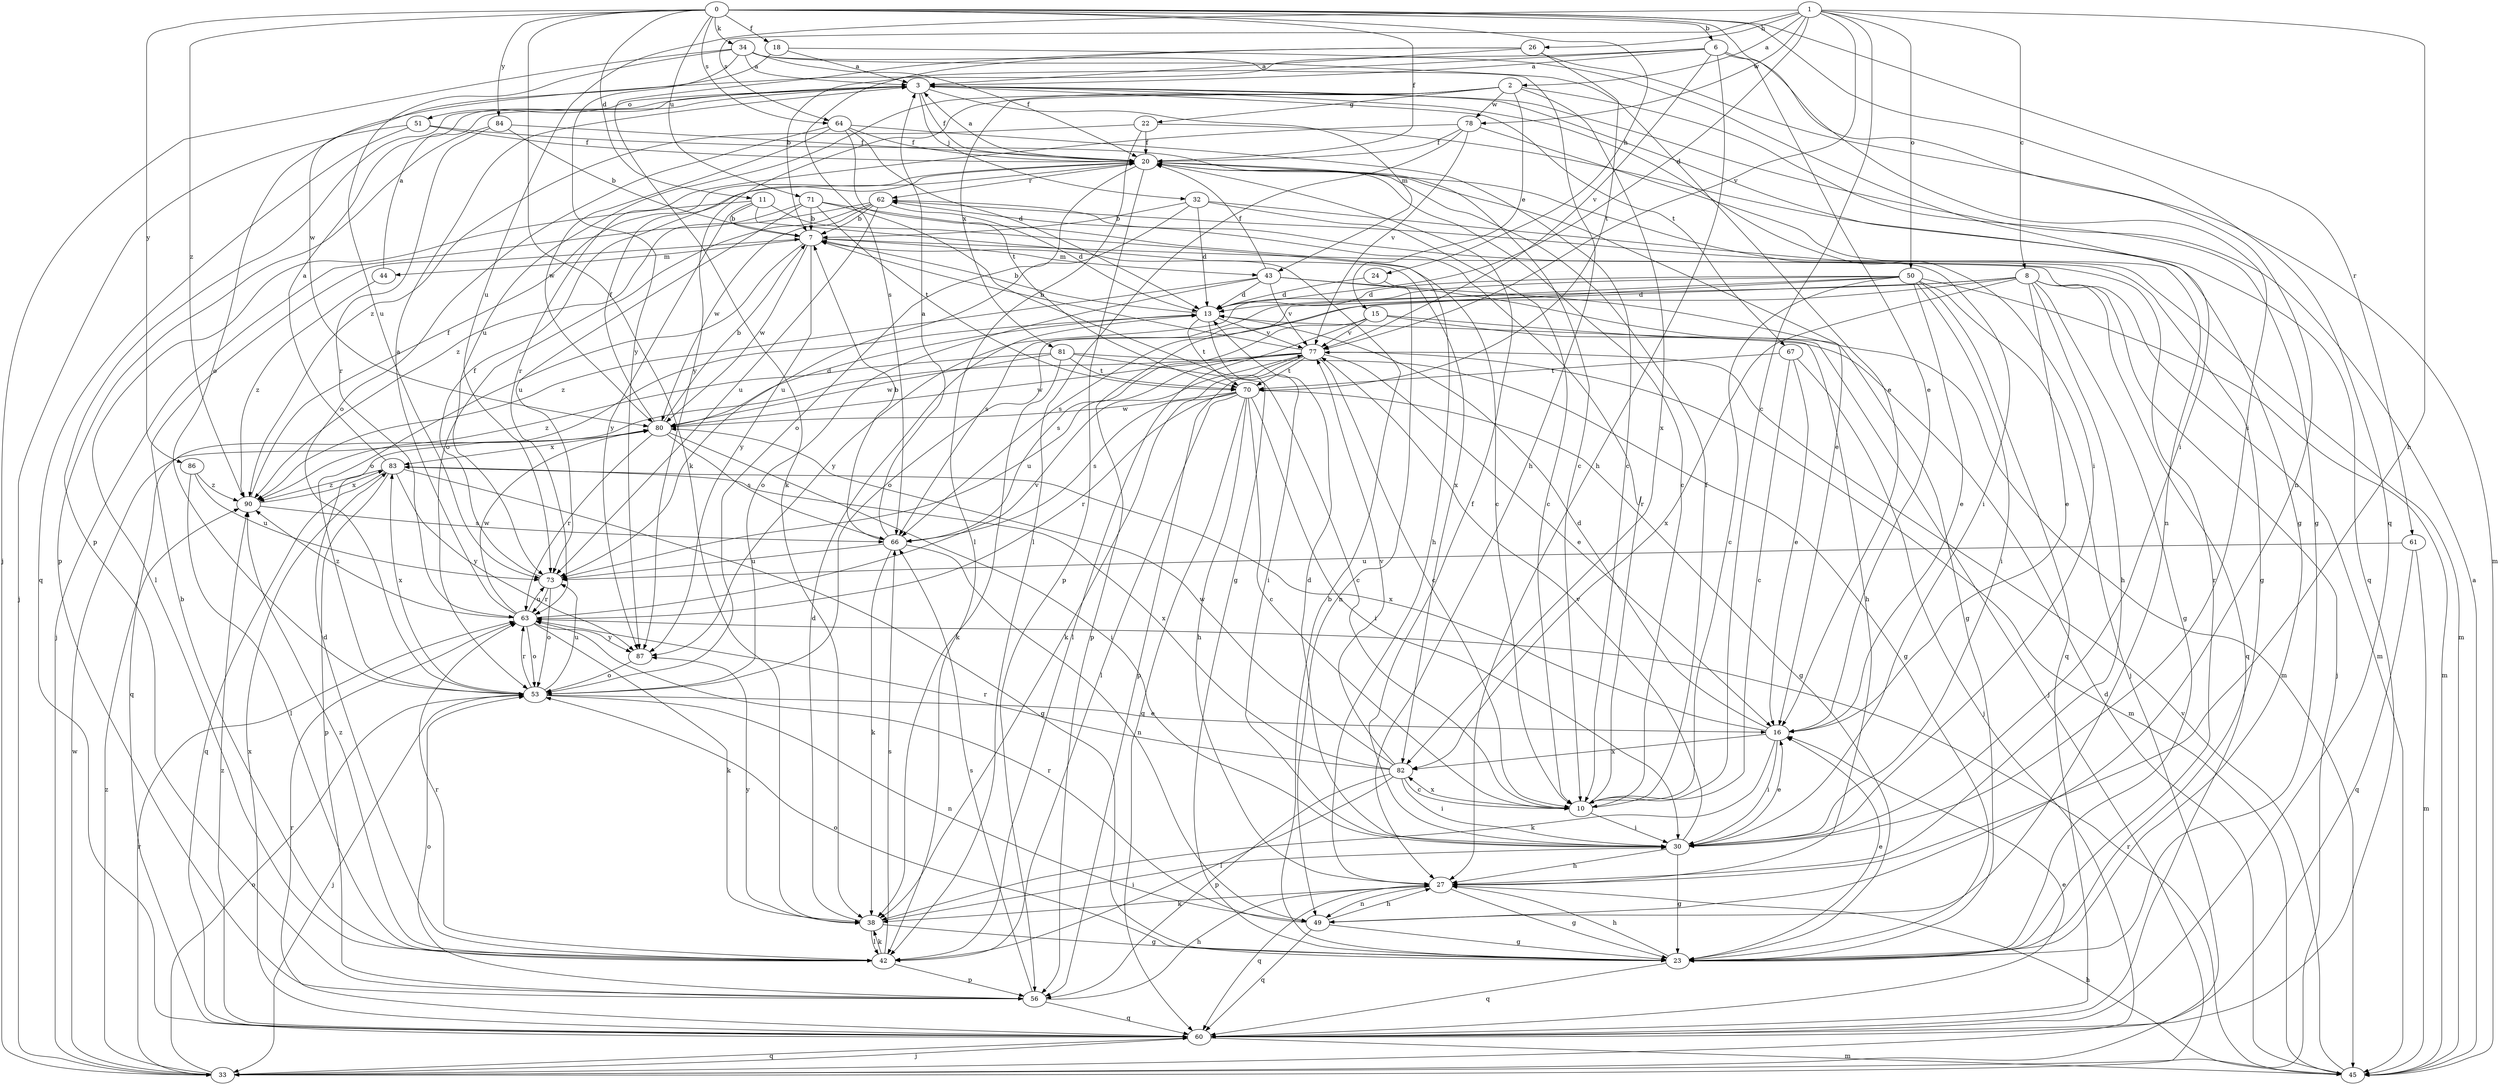 strict digraph  {
0;
1;
2;
3;
6;
7;
8;
10;
11;
13;
15;
16;
18;
20;
22;
23;
24;
26;
27;
30;
32;
33;
34;
38;
42;
43;
44;
45;
49;
50;
51;
53;
56;
60;
61;
62;
63;
64;
66;
67;
70;
71;
73;
77;
78;
80;
81;
82;
83;
84;
86;
87;
90;
0 -> 6  [label=b];
0 -> 11  [label=d];
0 -> 18  [label=f];
0 -> 20  [label=f];
0 -> 24  [label=h];
0 -> 30  [label=i];
0 -> 34  [label=k];
0 -> 38  [label=k];
0 -> 60  [label=q];
0 -> 61  [label=r];
0 -> 64  [label=s];
0 -> 71  [label=u];
0 -> 84  [label=y];
0 -> 86  [label=y];
0 -> 90  [label=z];
1 -> 2  [label=a];
1 -> 8  [label=c];
1 -> 10  [label=c];
1 -> 13  [label=d];
1 -> 26  [label=h];
1 -> 27  [label=h];
1 -> 50  [label=o];
1 -> 64  [label=s];
1 -> 73  [label=u];
1 -> 77  [label=v];
1 -> 78  [label=w];
2 -> 15  [label=e];
2 -> 22  [label=g];
2 -> 23  [label=g];
2 -> 73  [label=u];
2 -> 78  [label=w];
2 -> 81  [label=x];
2 -> 82  [label=x];
2 -> 87  [label=y];
3 -> 20  [label=f];
3 -> 23  [label=g];
3 -> 30  [label=i];
3 -> 32  [label=j];
3 -> 43  [label=m];
3 -> 51  [label=o];
3 -> 56  [label=p];
3 -> 67  [label=t];
6 -> 3  [label=a];
6 -> 7  [label=b];
6 -> 16  [label=e];
6 -> 27  [label=h];
6 -> 49  [label=n];
6 -> 53  [label=o];
6 -> 77  [label=v];
7 -> 43  [label=m];
7 -> 44  [label=m];
7 -> 45  [label=m];
7 -> 53  [label=o];
7 -> 80  [label=w];
7 -> 87  [label=y];
8 -> 13  [label=d];
8 -> 16  [label=e];
8 -> 23  [label=g];
8 -> 27  [label=h];
8 -> 33  [label=j];
8 -> 53  [label=o];
8 -> 60  [label=q];
8 -> 66  [label=s];
8 -> 82  [label=x];
10 -> 20  [label=f];
10 -> 30  [label=i];
10 -> 62  [label=r];
10 -> 82  [label=x];
11 -> 7  [label=b];
11 -> 10  [label=c];
11 -> 42  [label=l];
11 -> 82  [label=x];
11 -> 87  [label=y];
13 -> 7  [label=b];
13 -> 30  [label=i];
13 -> 70  [label=t];
13 -> 77  [label=v];
15 -> 27  [label=h];
15 -> 33  [label=j];
15 -> 42  [label=l];
15 -> 66  [label=s];
15 -> 77  [label=v];
16 -> 13  [label=d];
16 -> 30  [label=i];
16 -> 38  [label=k];
16 -> 82  [label=x];
16 -> 83  [label=x];
18 -> 3  [label=a];
18 -> 30  [label=i];
18 -> 80  [label=w];
20 -> 3  [label=a];
20 -> 10  [label=c];
20 -> 16  [label=e];
20 -> 30  [label=i];
20 -> 53  [label=o];
20 -> 56  [label=p];
20 -> 62  [label=r];
22 -> 20  [label=f];
22 -> 42  [label=l];
22 -> 60  [label=q];
22 -> 90  [label=z];
23 -> 7  [label=b];
23 -> 16  [label=e];
23 -> 27  [label=h];
23 -> 53  [label=o];
23 -> 60  [label=q];
23 -> 62  [label=r];
24 -> 13  [label=d];
24 -> 49  [label=n];
26 -> 3  [label=a];
26 -> 38  [label=k];
26 -> 45  [label=m];
26 -> 66  [label=s];
26 -> 70  [label=t];
27 -> 23  [label=g];
27 -> 38  [label=k];
27 -> 49  [label=n];
27 -> 60  [label=q];
30 -> 13  [label=d];
30 -> 16  [label=e];
30 -> 20  [label=f];
30 -> 23  [label=g];
30 -> 27  [label=h];
30 -> 77  [label=v];
32 -> 7  [label=b];
32 -> 10  [label=c];
32 -> 13  [label=d];
32 -> 45  [label=m];
32 -> 73  [label=u];
33 -> 53  [label=o];
33 -> 60  [label=q];
33 -> 63  [label=r];
33 -> 80  [label=w];
33 -> 90  [label=z];
34 -> 3  [label=a];
34 -> 16  [label=e];
34 -> 20  [label=f];
34 -> 27  [label=h];
34 -> 33  [label=j];
34 -> 73  [label=u];
34 -> 87  [label=y];
38 -> 13  [label=d];
38 -> 23  [label=g];
38 -> 30  [label=i];
38 -> 42  [label=l];
38 -> 87  [label=y];
42 -> 7  [label=b];
42 -> 13  [label=d];
42 -> 38  [label=k];
42 -> 56  [label=p];
42 -> 63  [label=r];
42 -> 66  [label=s];
42 -> 90  [label=z];
43 -> 13  [label=d];
43 -> 20  [label=f];
43 -> 23  [label=g];
43 -> 45  [label=m];
43 -> 53  [label=o];
43 -> 77  [label=v];
43 -> 90  [label=z];
44 -> 3  [label=a];
44 -> 90  [label=z];
45 -> 3  [label=a];
45 -> 13  [label=d];
45 -> 27  [label=h];
45 -> 63  [label=r];
45 -> 77  [label=v];
49 -> 23  [label=g];
49 -> 27  [label=h];
49 -> 60  [label=q];
49 -> 63  [label=r];
50 -> 10  [label=c];
50 -> 13  [label=d];
50 -> 16  [label=e];
50 -> 30  [label=i];
50 -> 33  [label=j];
50 -> 45  [label=m];
50 -> 56  [label=p];
50 -> 60  [label=q];
50 -> 66  [label=s];
50 -> 87  [label=y];
51 -> 10  [label=c];
51 -> 20  [label=f];
51 -> 33  [label=j];
51 -> 60  [label=q];
53 -> 16  [label=e];
53 -> 33  [label=j];
53 -> 49  [label=n];
53 -> 63  [label=r];
53 -> 73  [label=u];
53 -> 83  [label=x];
56 -> 27  [label=h];
56 -> 53  [label=o];
56 -> 60  [label=q];
56 -> 66  [label=s];
60 -> 16  [label=e];
60 -> 33  [label=j];
60 -> 45  [label=m];
60 -> 63  [label=r];
60 -> 83  [label=x];
60 -> 90  [label=z];
61 -> 45  [label=m];
61 -> 60  [label=q];
61 -> 73  [label=u];
62 -> 7  [label=b];
62 -> 13  [label=d];
62 -> 23  [label=g];
62 -> 53  [label=o];
62 -> 73  [label=u];
62 -> 80  [label=w];
62 -> 90  [label=z];
63 -> 3  [label=a];
63 -> 38  [label=k];
63 -> 53  [label=o];
63 -> 73  [label=u];
63 -> 77  [label=v];
63 -> 80  [label=w];
63 -> 87  [label=y];
63 -> 90  [label=z];
64 -> 10  [label=c];
64 -> 13  [label=d];
64 -> 20  [label=f];
64 -> 53  [label=o];
64 -> 70  [label=t];
64 -> 80  [label=w];
66 -> 3  [label=a];
66 -> 7  [label=b];
66 -> 38  [label=k];
66 -> 49  [label=n];
66 -> 73  [label=u];
67 -> 10  [label=c];
67 -> 16  [label=e];
67 -> 33  [label=j];
67 -> 70  [label=t];
70 -> 10  [label=c];
70 -> 23  [label=g];
70 -> 27  [label=h];
70 -> 30  [label=i];
70 -> 42  [label=l];
70 -> 60  [label=q];
70 -> 63  [label=r];
70 -> 66  [label=s];
70 -> 80  [label=w];
71 -> 7  [label=b];
71 -> 23  [label=g];
71 -> 27  [label=h];
71 -> 33  [label=j];
71 -> 70  [label=t];
71 -> 73  [label=u];
73 -> 20  [label=f];
73 -> 53  [label=o];
73 -> 63  [label=r];
77 -> 7  [label=b];
77 -> 10  [label=c];
77 -> 16  [label=e];
77 -> 38  [label=k];
77 -> 45  [label=m];
77 -> 56  [label=p];
77 -> 60  [label=q];
77 -> 70  [label=t];
77 -> 73  [label=u];
77 -> 80  [label=w];
78 -> 20  [label=f];
78 -> 42  [label=l];
78 -> 49  [label=n];
78 -> 63  [label=r];
78 -> 77  [label=v];
80 -> 7  [label=b];
80 -> 13  [label=d];
80 -> 20  [label=f];
80 -> 30  [label=i];
80 -> 63  [label=r];
80 -> 66  [label=s];
80 -> 83  [label=x];
81 -> 10  [label=c];
81 -> 23  [label=g];
81 -> 38  [label=k];
81 -> 70  [label=t];
81 -> 80  [label=w];
81 -> 90  [label=z];
82 -> 10  [label=c];
82 -> 30  [label=i];
82 -> 42  [label=l];
82 -> 56  [label=p];
82 -> 63  [label=r];
82 -> 77  [label=v];
82 -> 80  [label=w];
82 -> 83  [label=x];
83 -> 3  [label=a];
83 -> 23  [label=g];
83 -> 56  [label=p];
83 -> 60  [label=q];
83 -> 87  [label=y];
83 -> 90  [label=z];
84 -> 7  [label=b];
84 -> 20  [label=f];
84 -> 56  [label=p];
84 -> 63  [label=r];
86 -> 42  [label=l];
86 -> 73  [label=u];
86 -> 90  [label=z];
87 -> 53  [label=o];
90 -> 20  [label=f];
90 -> 66  [label=s];
90 -> 83  [label=x];
}
